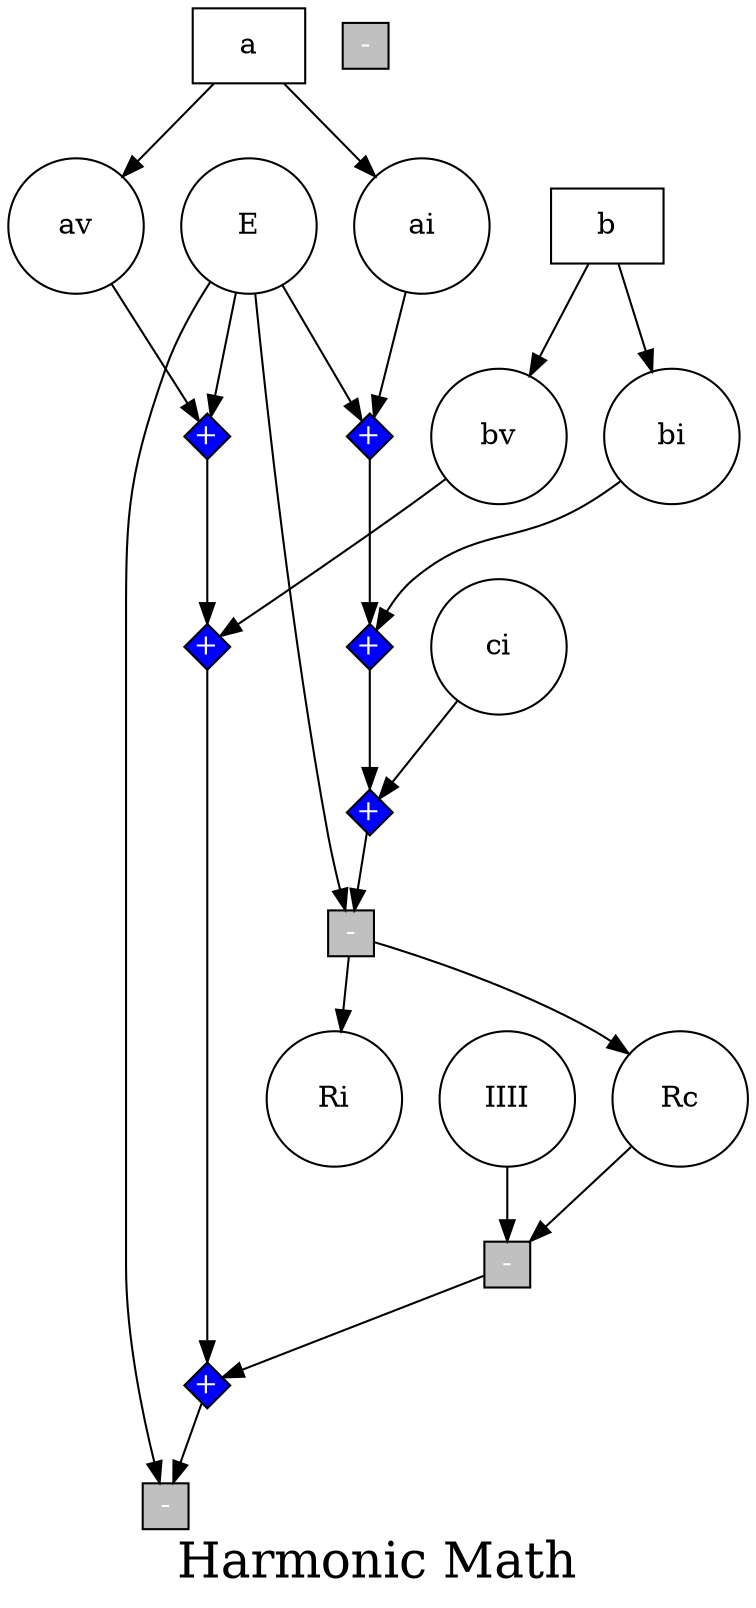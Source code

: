 ##Command to produce the output: "dot -Tpng thisfile > thisfile.png"

digraph TrafficLights {
node [shape=box];  a;b;
node [shape=circle,fixedsize=true,width=0.9];ai;av;E;bi;bv;ci;
"add01" [shape=diamond,style=filled,fontcolor=white,fillcolor=blue,label="+",height=.3,width=.3];
"add02" [shape=diamond,style=filled,fontcolor=white,fillcolor=blue,label="+",height=.3,width=.3];
"add03" [shape=diamond,style=filled,fontcolor=white,fillcolor=blue,label="+",height=.3,width=.3];
"add04" [shape=diamond,style=filled,fontcolor=white,fillcolor=blue,label="+",height=.3,width=.3];
"add05" [shape=diamond,style=filled,fontcolor=white,fillcolor=blue,label="+",height=.3,width=.3];
"add06" [shape=diamond,style=filled,fontcolor=white,fillcolor=blue,label="+",height=.3,width=.3];
"sub01" [shape=box,style=filled,fontcolor=white,fillcolor=gray,label="-",height=.3,width=.3];
"sub02" [shape=box,style=filled,fontcolor=white,fillcolor=gray,label="-",height=.3,width=.3];
"sub03" [shape=box,style=filled,fontcolor=white,fillcolor=gray,label="-",height=.3,width=.3];
"sub04" [shape=box,style=filled,fontcolor=white,fillcolor=gray,label="-",height=.3,width=.3];


E->add01;
E->add02;

a->ai;
a->av;
ai->add01;
av->add02;
add01->add03;
add02->add04;

b->bi;
b->bv;
bi->add03;
bv->add04;
add03->add05;
add04->add06;

ci->add05;

E->sub01;
add05->sub01;
sub01->Ri;
sub01->Rc;
Rc->sub02;
IIII->sub02;
sub02->add06;
add06->sub03;
E->sub03;


overlap=false
label="Harmonic Math"
fontsize=24;
}